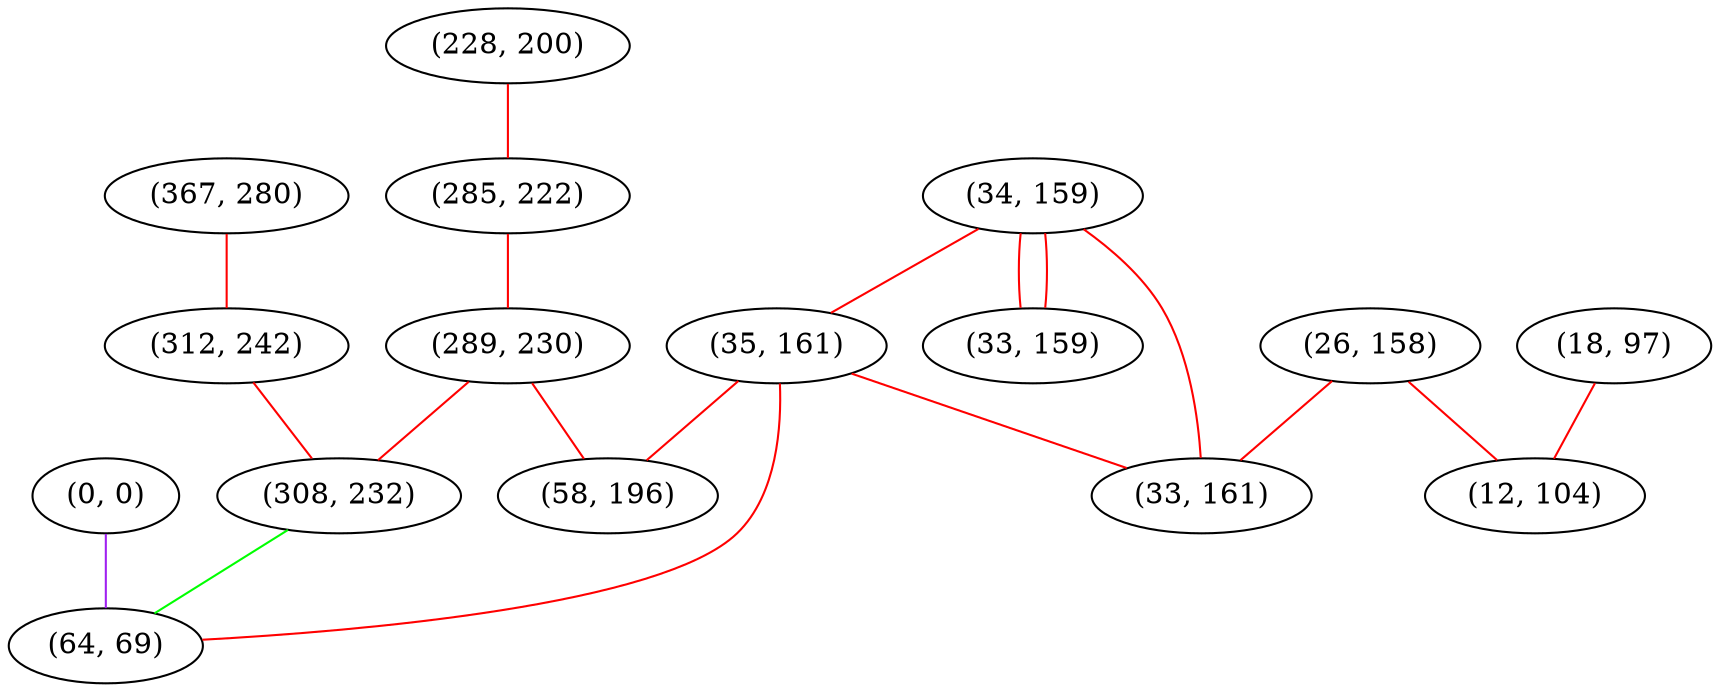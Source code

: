 graph "" {
"(0, 0)";
"(367, 280)";
"(312, 242)";
"(228, 200)";
"(34, 159)";
"(35, 161)";
"(285, 222)";
"(26, 158)";
"(289, 230)";
"(58, 196)";
"(308, 232)";
"(64, 69)";
"(33, 159)";
"(33, 161)";
"(18, 97)";
"(12, 104)";
"(0, 0)" -- "(64, 69)"  [color=purple, key=0, weight=4];
"(367, 280)" -- "(312, 242)"  [color=red, key=0, weight=1];
"(312, 242)" -- "(308, 232)"  [color=red, key=0, weight=1];
"(228, 200)" -- "(285, 222)"  [color=red, key=0, weight=1];
"(34, 159)" -- "(35, 161)"  [color=red, key=0, weight=1];
"(34, 159)" -- "(33, 161)"  [color=red, key=0, weight=1];
"(34, 159)" -- "(33, 159)"  [color=red, key=0, weight=1];
"(34, 159)" -- "(33, 159)"  [color=red, key=1, weight=1];
"(35, 161)" -- "(64, 69)"  [color=red, key=0, weight=1];
"(35, 161)" -- "(33, 161)"  [color=red, key=0, weight=1];
"(35, 161)" -- "(58, 196)"  [color=red, key=0, weight=1];
"(285, 222)" -- "(289, 230)"  [color=red, key=0, weight=1];
"(26, 158)" -- "(33, 161)"  [color=red, key=0, weight=1];
"(26, 158)" -- "(12, 104)"  [color=red, key=0, weight=1];
"(289, 230)" -- "(58, 196)"  [color=red, key=0, weight=1];
"(289, 230)" -- "(308, 232)"  [color=red, key=0, weight=1];
"(308, 232)" -- "(64, 69)"  [color=green, key=0, weight=2];
"(18, 97)" -- "(12, 104)"  [color=red, key=0, weight=1];
}
